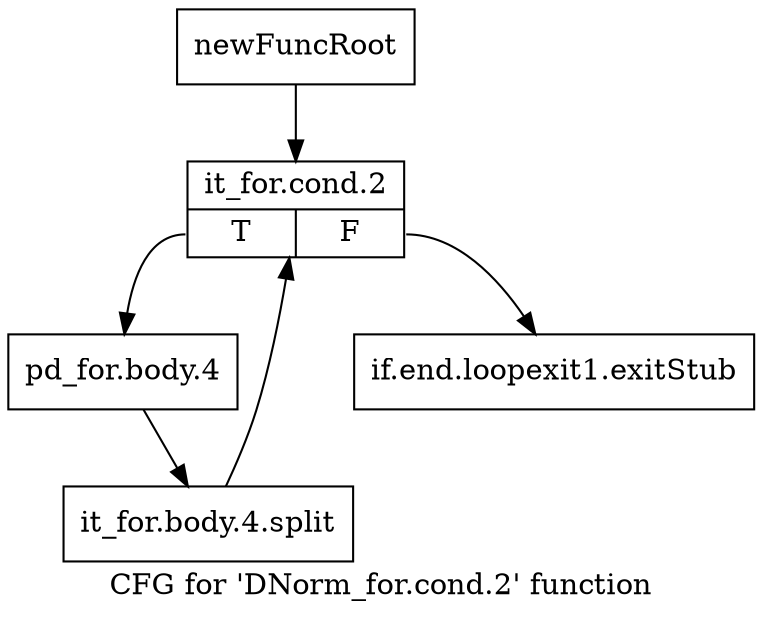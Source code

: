 digraph "CFG for 'DNorm_for.cond.2' function" {
	label="CFG for 'DNorm_for.cond.2' function";

	Node0x34ef5b0 [shape=record,label="{newFuncRoot}"];
	Node0x34ef5b0 -> Node0x34ef9c0;
	Node0x34ef970 [shape=record,label="{if.end.loopexit1.exitStub}"];
	Node0x34ef9c0 [shape=record,label="{it_for.cond.2|{<s0>T|<s1>F}}"];
	Node0x34ef9c0:s0 -> Node0x34efa10;
	Node0x34ef9c0:s1 -> Node0x34ef970;
	Node0x34efa10 [shape=record,label="{pd_for.body.4}"];
	Node0x34efa10 -> Node0x3984440;
	Node0x3984440 [shape=record,label="{it_for.body.4.split}"];
	Node0x3984440 -> Node0x34ef9c0;
}
